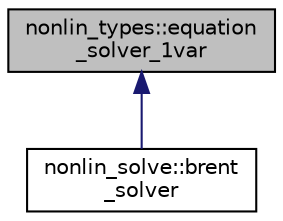 digraph "nonlin_types::equation_solver_1var"
{
  edge [fontname="Helvetica",fontsize="10",labelfontname="Helvetica",labelfontsize="10"];
  node [fontname="Helvetica",fontsize="10",shape=record];
  Node0 [label="nonlin_types::equation\l_solver_1var",height=0.2,width=0.4,color="black", fillcolor="grey75", style="filled", fontcolor="black"];
  Node0 -> Node1 [dir="back",color="midnightblue",fontsize="10",style="solid",fontname="Helvetica"];
  Node1 [label="nonlin_solve::brent\l_solver",height=0.2,width=0.4,color="black", fillcolor="white", style="filled",URL="$structnonlin__solve_1_1brent__solver.html",tooltip="Defines a solver based upon Brent&#39;s method for solving an equation of one variable without using deri..."];
}
